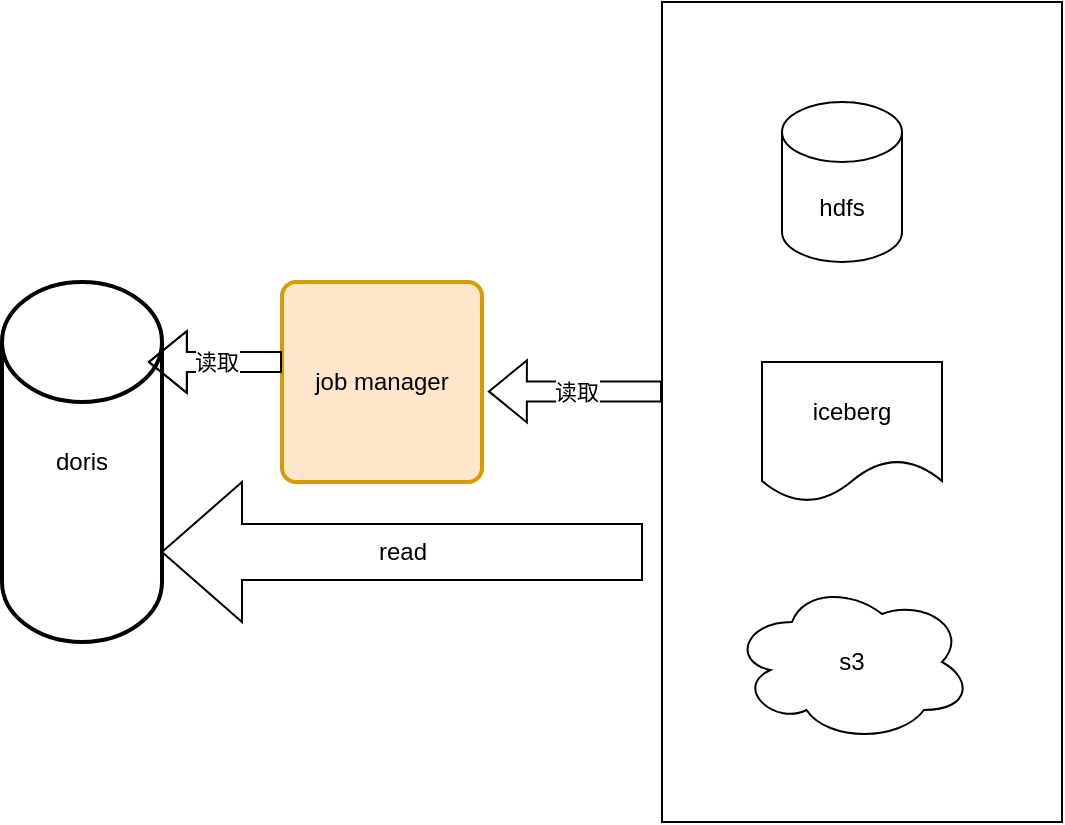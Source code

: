 <mxfile version="16.1.2" type="github">
  <diagram id="6D7t3AC_r5ulQxMm8dug" name="Page-1">
    <mxGraphModel dx="879" dy="524" grid="1" gridSize="10" guides="1" tooltips="1" connect="1" arrows="1" fold="1" page="1" pageScale="1" pageWidth="827" pageHeight="1169" math="0" shadow="0">
      <root>
        <mxCell id="0" />
        <mxCell id="1" parent="0" />
        <mxCell id="I0GF1Sote8ErK0GJ8H6n-14" value="" style="rounded=0;whiteSpace=wrap;html=1;comic=0;" vertex="1" parent="1">
          <mxGeometry x="340" y="130" width="200" height="410" as="geometry" />
        </mxCell>
        <mxCell id="I0GF1Sote8ErK0GJ8H6n-9" value="hdfs" style="shape=cylinder3;whiteSpace=wrap;html=1;boundedLbl=1;backgroundOutline=1;size=15;comic=0;" vertex="1" parent="1">
          <mxGeometry x="400" y="180" width="60" height="80" as="geometry" />
        </mxCell>
        <mxCell id="I0GF1Sote8ErK0GJ8H6n-10" value="iceberg" style="shape=document;whiteSpace=wrap;html=1;boundedLbl=1;comic=0;" vertex="1" parent="1">
          <mxGeometry x="390" y="310" width="90" height="70" as="geometry" />
        </mxCell>
        <mxCell id="I0GF1Sote8ErK0GJ8H6n-12" value="s3" style="ellipse;shape=cloud;whiteSpace=wrap;html=1;comic=0;" vertex="1" parent="1">
          <mxGeometry x="375" y="420" width="120" height="80" as="geometry" />
        </mxCell>
        <mxCell id="I0GF1Sote8ErK0GJ8H6n-19" value="读取" style="shape=flexArrow;endArrow=classic;html=1;rounded=0;entryX=1.014;entryY=0.551;entryDx=0;entryDy=0;entryPerimeter=0;exitX=0;exitY=0.475;exitDx=0;exitDy=0;exitPerimeter=0;" edge="1" parent="1" source="I0GF1Sote8ErK0GJ8H6n-14">
          <mxGeometry width="50" height="50" relative="1" as="geometry">
            <mxPoint x="280" y="360" as="sourcePoint" />
            <mxPoint x="252.94" y="324.69" as="targetPoint" />
            <Array as="points" />
          </mxGeometry>
        </mxCell>
        <mxCell id="I0GF1Sote8ErK0GJ8H6n-22" value="doris" style="strokeWidth=2;html=1;shape=mxgraph.flowchart.database;whiteSpace=wrap;comic=0;" vertex="1" parent="1">
          <mxGeometry x="10" y="270" width="80" height="180" as="geometry" />
        </mxCell>
        <mxCell id="I0GF1Sote8ErK0GJ8H6n-23" value="job manager" style="rounded=1;whiteSpace=wrap;html=1;absoluteArcSize=1;arcSize=14;strokeWidth=2;comic=0;fillColor=#ffe6cc;strokeColor=#d79b00;" vertex="1" parent="1">
          <mxGeometry x="150" y="270" width="100" height="100" as="geometry" />
        </mxCell>
        <mxCell id="I0GF1Sote8ErK0GJ8H6n-26" value="读取" style="shape=flexArrow;endArrow=classic;html=1;rounded=0;exitX=0;exitY=0.475;exitDx=0;exitDy=0;exitPerimeter=0;" edge="1" parent="1">
          <mxGeometry width="50" height="50" relative="1" as="geometry">
            <mxPoint x="150" y="310.06" as="sourcePoint" />
            <mxPoint x="82.94" y="310" as="targetPoint" />
            <Array as="points">
              <mxPoint x="122.94" y="310" />
            </Array>
          </mxGeometry>
        </mxCell>
        <mxCell id="I0GF1Sote8ErK0GJ8H6n-28" value="read" style="html=1;shadow=0;dashed=0;align=center;verticalAlign=middle;shape=mxgraph.arrows2.arrow;dy=0.6;dx=40;flipH=1;notch=0;comic=0;" vertex="1" parent="1">
          <mxGeometry x="90" y="370" width="240" height="70" as="geometry" />
        </mxCell>
      </root>
    </mxGraphModel>
  </diagram>
</mxfile>
